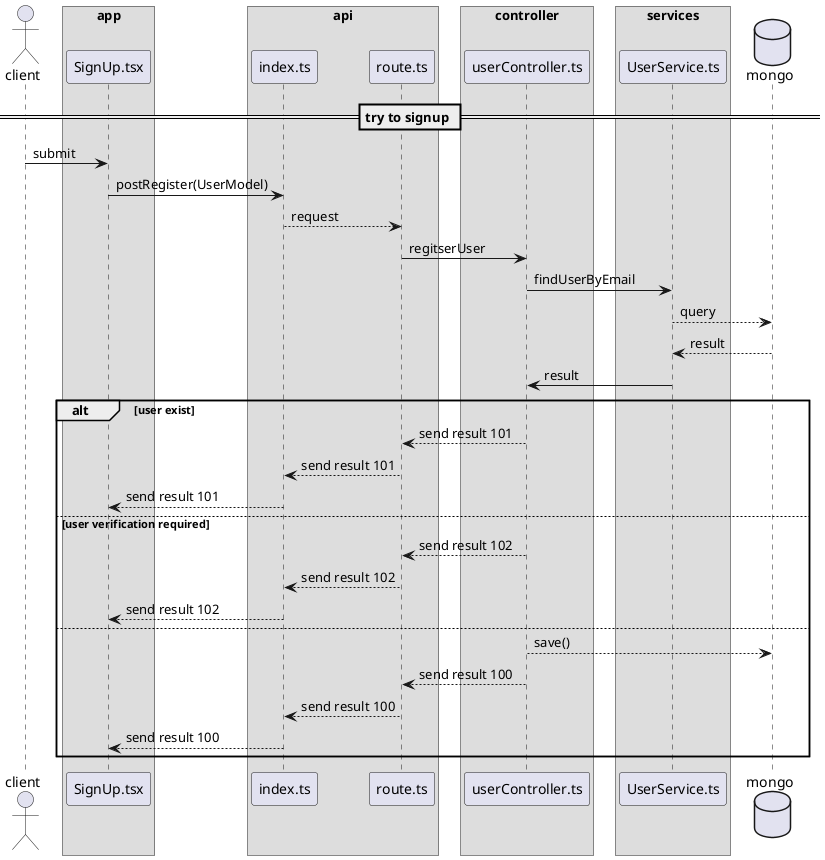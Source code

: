 @startuml
skinparam BoxPadding 10

actor client

box app
participant SignUp.tsx
end box

box api
participant index.ts
participant route.ts
end box

box controller
participant userController.ts
end box

box services
participant UserService.ts
end box


database mongo
== try to signup ==
client -> SignUp.tsx: submit
SignUp.tsx -> index.ts: postRegister(UserModel)
index.ts --> route.ts: request
route.ts -> userController.ts: regitserUser
userController.ts -> UserService.ts: findUserByEmail
UserService.ts --> mongo: query
mongo --> UserService.ts: result
UserService.ts -> userController.ts: result

alt user exist
    userController.ts --> route.ts: send result 101
    route.ts --> index.ts: send result 101
    index.ts --> SignUp.tsx: send result 101
else user verification required
    userController.ts --> route.ts: send result 102
    route.ts --> index.ts: send result 102
    index.ts --> SignUp.tsx: send result 102
else
    userController.ts --> mongo: save()
    userController.ts --> route.ts: send result 100
    route.ts --> index.ts: send result 100
    index.ts --> SignUp.tsx: send result 100
end

@enduml